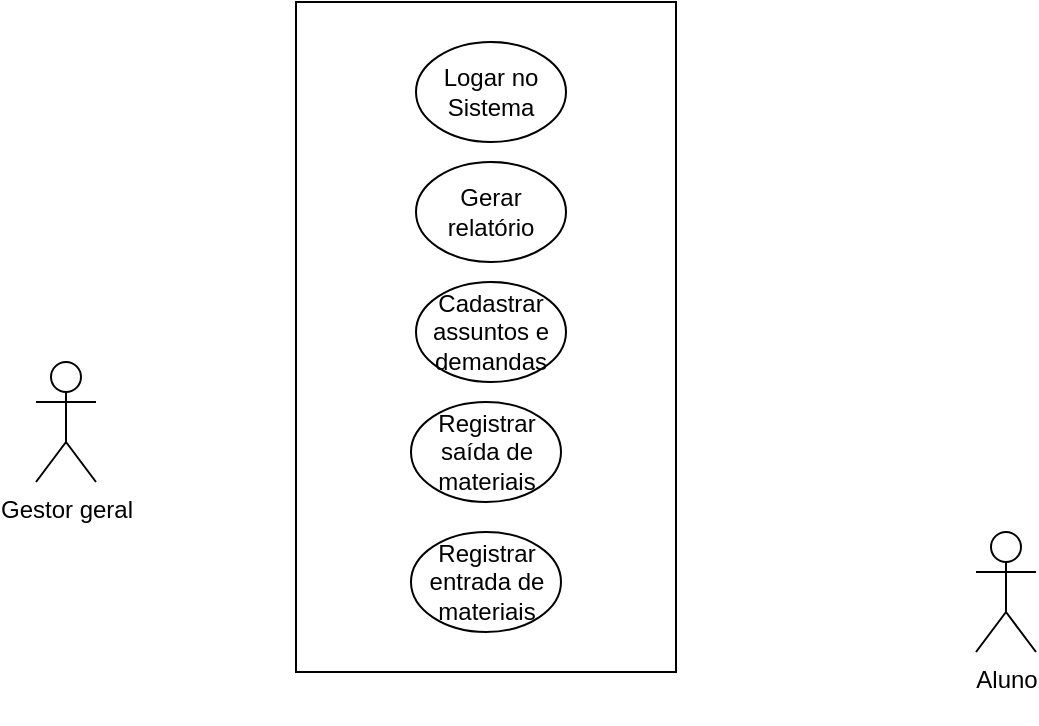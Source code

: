 <mxfile version="13.8.5" type="github">
  <diagram id="EJyE3xgY3rA5Oy8GQSxj" name="Page-1">
    <mxGraphModel dx="942" dy="558" grid="1" gridSize="10" guides="1" tooltips="1" connect="1" arrows="1" fold="1" page="1" pageScale="1" pageWidth="827" pageHeight="1169" math="0" shadow="0">
      <root>
        <mxCell id="0" />
        <mxCell id="1" parent="0" />
        <mxCell id="Eurr6QDvCMiPPO9meUgi-1" value="" style="rounded=0;whiteSpace=wrap;html=1;rotation=90;" vertex="1" parent="1">
          <mxGeometry x="217.5" y="332.5" width="335" height="190" as="geometry" />
        </mxCell>
        <mxCell id="CMk42NDVx-9z72aOCZey-2" value="Gerar relatório" style="ellipse;whiteSpace=wrap;html=1;" parent="1" vertex="1">
          <mxGeometry x="350" y="340" width="75" height="50" as="geometry" />
        </mxCell>
        <mxCell id="CMk42NDVx-9z72aOCZey-3" value="Cadastrar assuntos e demandas" style="ellipse;whiteSpace=wrap;html=1;" parent="1" vertex="1">
          <mxGeometry x="350" y="400" width="75" height="50" as="geometry" />
        </mxCell>
        <mxCell id="CMk42NDVx-9z72aOCZey-4" value="Logar no Sistema" style="ellipse;whiteSpace=wrap;html=1;" parent="1" vertex="1">
          <mxGeometry x="350" y="280" width="75" height="50" as="geometry" />
        </mxCell>
        <mxCell id="CMk42NDVx-9z72aOCZey-5" value="Registrar saída de materiais" style="ellipse;whiteSpace=wrap;html=1;" parent="1" vertex="1">
          <mxGeometry x="347.5" y="460" width="75" height="50" as="geometry" />
        </mxCell>
        <mxCell id="CMk42NDVx-9z72aOCZey-6" value="Registrar entrada de materiais" style="ellipse;whiteSpace=wrap;html=1;" parent="1" vertex="1">
          <mxGeometry x="347.5" y="525" width="75" height="50" as="geometry" />
        </mxCell>
        <mxCell id="Eurr6QDvCMiPPO9meUgi-2" value="Gestor geral" style="shape=umlActor;verticalLabelPosition=bottom;verticalAlign=top;html=1;outlineConnect=0;" vertex="1" parent="1">
          <mxGeometry x="160" y="440" width="30" height="60" as="geometry" />
        </mxCell>
        <mxCell id="Eurr6QDvCMiPPO9meUgi-3" value="&lt;div&gt;Aluno&lt;/div&gt;&lt;div&gt;&lt;br&gt;&lt;/div&gt;" style="shape=umlActor;verticalLabelPosition=bottom;verticalAlign=top;html=1;outlineConnect=0;" vertex="1" parent="1">
          <mxGeometry x="630" y="525" width="30" height="60" as="geometry" />
        </mxCell>
      </root>
    </mxGraphModel>
  </diagram>
</mxfile>
